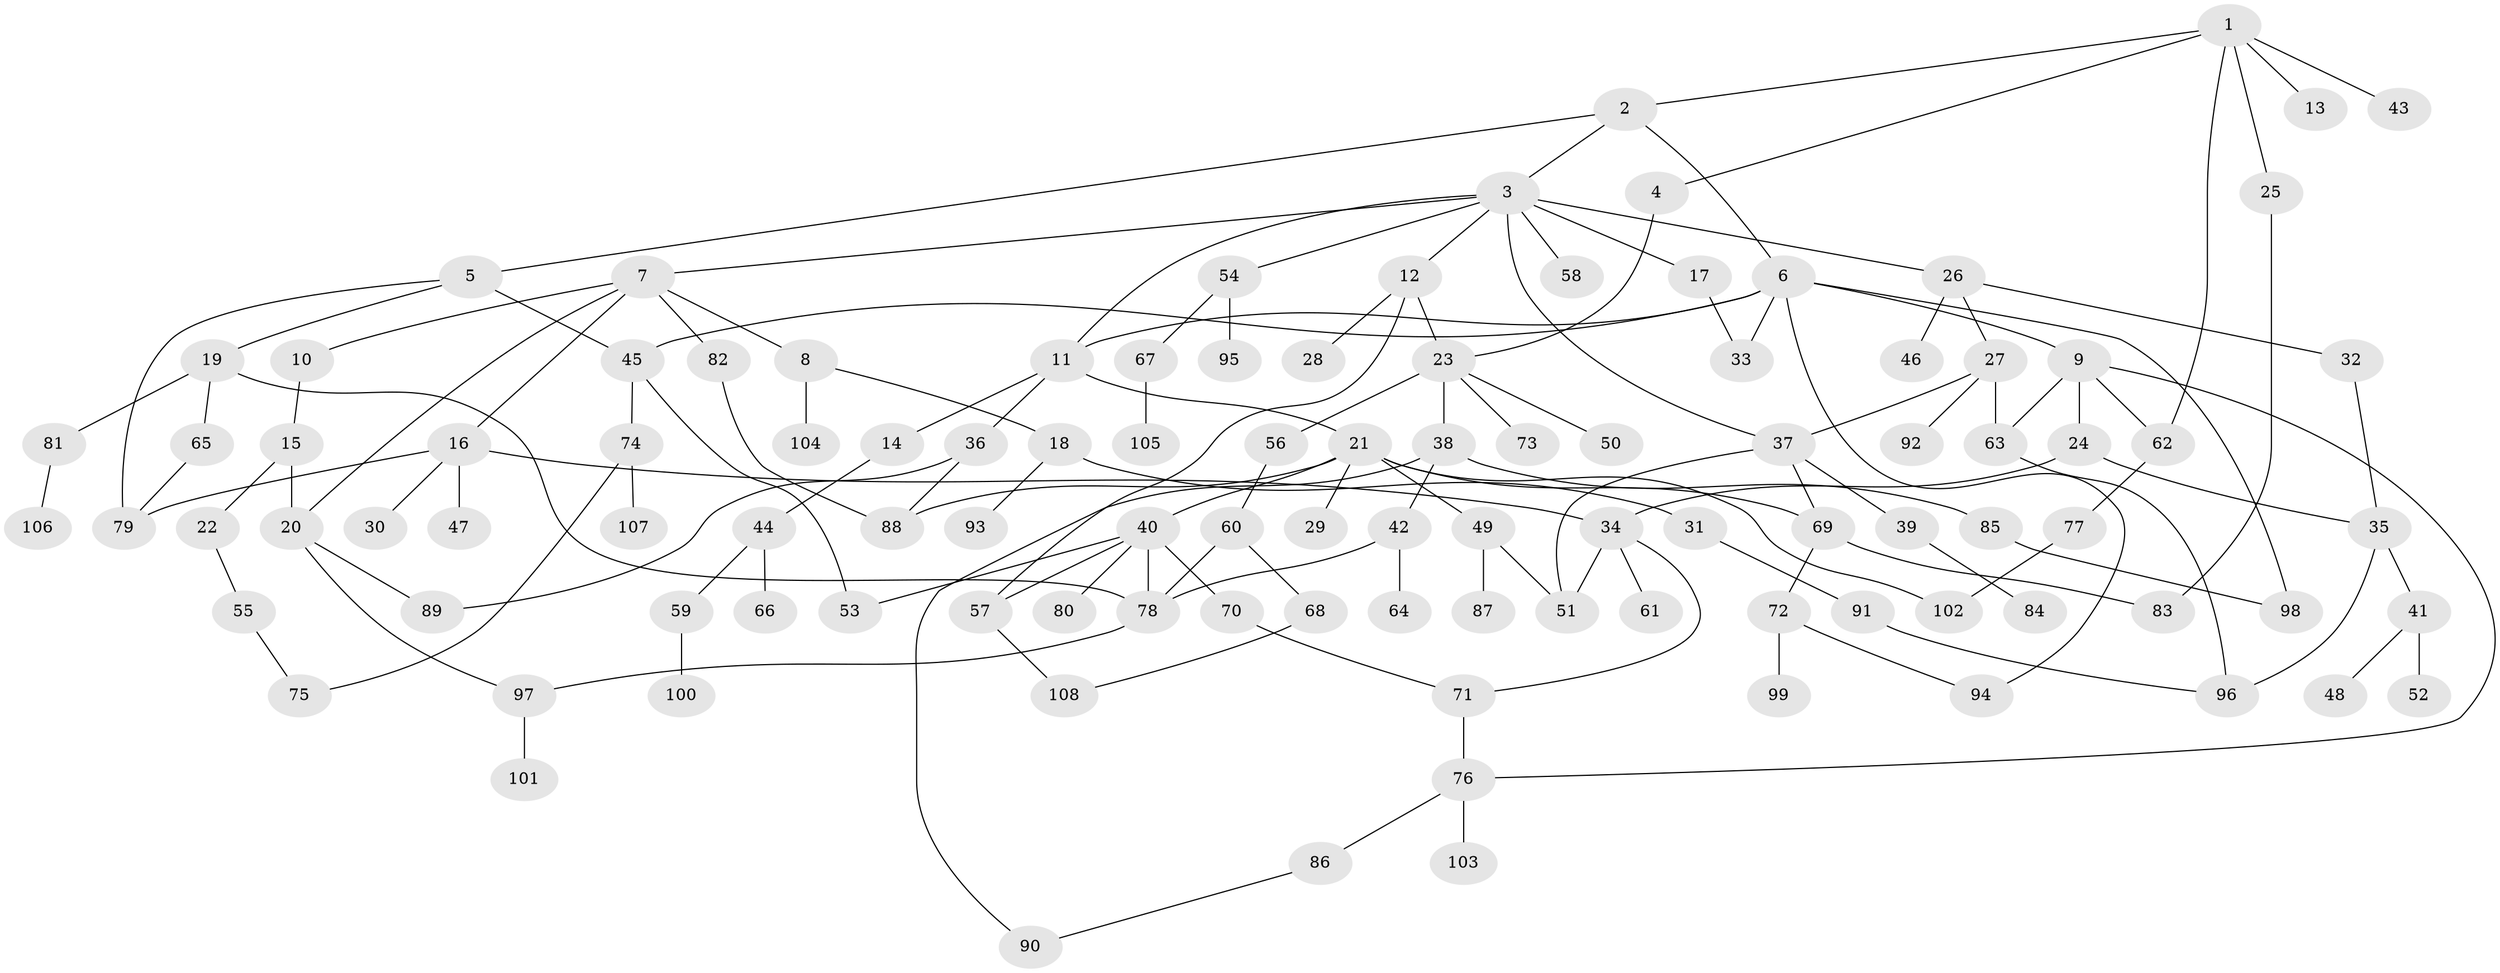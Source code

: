 // coarse degree distribution, {6: 0.11267605633802817, 11: 0.014084507042253521, 2: 0.28169014084507044, 5: 0.04225352112676056, 7: 0.028169014084507043, 4: 0.11267605633802817, 3: 0.09859154929577464, 1: 0.29577464788732394, 8: 0.014084507042253521}
// Generated by graph-tools (version 1.1) at 2025/51/02/27/25 19:51:38]
// undirected, 108 vertices, 142 edges
graph export_dot {
graph [start="1"]
  node [color=gray90,style=filled];
  1;
  2;
  3;
  4;
  5;
  6;
  7;
  8;
  9;
  10;
  11;
  12;
  13;
  14;
  15;
  16;
  17;
  18;
  19;
  20;
  21;
  22;
  23;
  24;
  25;
  26;
  27;
  28;
  29;
  30;
  31;
  32;
  33;
  34;
  35;
  36;
  37;
  38;
  39;
  40;
  41;
  42;
  43;
  44;
  45;
  46;
  47;
  48;
  49;
  50;
  51;
  52;
  53;
  54;
  55;
  56;
  57;
  58;
  59;
  60;
  61;
  62;
  63;
  64;
  65;
  66;
  67;
  68;
  69;
  70;
  71;
  72;
  73;
  74;
  75;
  76;
  77;
  78;
  79;
  80;
  81;
  82;
  83;
  84;
  85;
  86;
  87;
  88;
  89;
  90;
  91;
  92;
  93;
  94;
  95;
  96;
  97;
  98;
  99;
  100;
  101;
  102;
  103;
  104;
  105;
  106;
  107;
  108;
  1 -- 2;
  1 -- 4;
  1 -- 13;
  1 -- 25;
  1 -- 43;
  1 -- 62;
  2 -- 3;
  2 -- 5;
  2 -- 6;
  3 -- 7;
  3 -- 12;
  3 -- 17;
  3 -- 26;
  3 -- 37;
  3 -- 54;
  3 -- 58;
  3 -- 11;
  4 -- 23;
  5 -- 19;
  5 -- 79;
  5 -- 45;
  6 -- 9;
  6 -- 11;
  6 -- 45;
  6 -- 94;
  6 -- 98;
  6 -- 33;
  7 -- 8;
  7 -- 10;
  7 -- 16;
  7 -- 20;
  7 -- 82;
  8 -- 18;
  8 -- 104;
  9 -- 24;
  9 -- 62;
  9 -- 63;
  9 -- 76;
  10 -- 15;
  11 -- 14;
  11 -- 21;
  11 -- 36;
  12 -- 28;
  12 -- 57;
  12 -- 23;
  14 -- 44;
  15 -- 22;
  15 -- 20;
  16 -- 30;
  16 -- 47;
  16 -- 34;
  16 -- 79;
  17 -- 33;
  18 -- 31;
  18 -- 93;
  19 -- 65;
  19 -- 81;
  19 -- 78;
  20 -- 89;
  20 -- 97;
  21 -- 29;
  21 -- 40;
  21 -- 49;
  21 -- 88;
  21 -- 102;
  21 -- 69;
  22 -- 55;
  23 -- 38;
  23 -- 50;
  23 -- 56;
  23 -- 73;
  24 -- 34;
  24 -- 35;
  25 -- 83;
  26 -- 27;
  26 -- 32;
  26 -- 46;
  27 -- 92;
  27 -- 63;
  27 -- 37;
  31 -- 91;
  32 -- 35;
  34 -- 61;
  34 -- 71;
  34 -- 51;
  35 -- 41;
  35 -- 96;
  36 -- 89;
  36 -- 88;
  37 -- 39;
  37 -- 51;
  37 -- 69;
  38 -- 42;
  38 -- 85;
  38 -- 90;
  39 -- 84;
  40 -- 70;
  40 -- 78;
  40 -- 80;
  40 -- 53;
  40 -- 57;
  41 -- 48;
  41 -- 52;
  42 -- 64;
  42 -- 78;
  44 -- 59;
  44 -- 66;
  45 -- 53;
  45 -- 74;
  49 -- 87;
  49 -- 51;
  54 -- 67;
  54 -- 95;
  55 -- 75;
  56 -- 60;
  57 -- 108;
  59 -- 100;
  60 -- 68;
  60 -- 78;
  62 -- 77;
  63 -- 96;
  65 -- 79;
  67 -- 105;
  68 -- 108;
  69 -- 72;
  69 -- 83;
  70 -- 71;
  71 -- 76;
  72 -- 99;
  72 -- 94;
  74 -- 75;
  74 -- 107;
  76 -- 86;
  76 -- 103;
  77 -- 102;
  78 -- 97;
  81 -- 106;
  82 -- 88;
  85 -- 98;
  86 -- 90;
  91 -- 96;
  97 -- 101;
}
